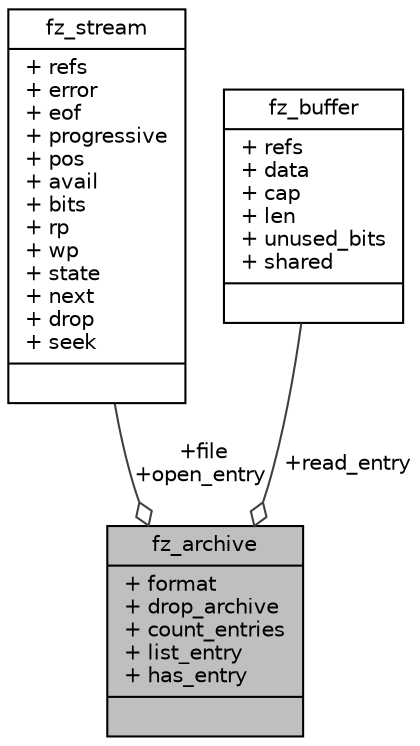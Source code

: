 digraph "fz_archive"
{
 // LATEX_PDF_SIZE
  edge [fontname="Helvetica",fontsize="10",labelfontname="Helvetica",labelfontsize="10"];
  node [fontname="Helvetica",fontsize="10",shape=record];
  Node1 [label="{fz_archive\n|+ format\l+ drop_archive\l+ count_entries\l+ list_entry\l+ has_entry\l|}",height=0.2,width=0.4,color="black", fillcolor="grey75", style="filled", fontcolor="black",tooltip=" "];
  Node2 -> Node1 [color="grey25",fontsize="10",style="solid",label=" +file\n+open_entry" ,arrowhead="odiamond",fontname="Helvetica"];
  Node2 [label="{fz_stream\n|+ refs\l+ error\l+ eof\l+ progressive\l+ pos\l+ avail\l+ bits\l+ rp\l+ wp\l+ state\l+ next\l+ drop\l+ seek\l|}",height=0.2,width=0.4,color="black", fillcolor="white", style="filled",URL="$structfz__stream.html",tooltip=" "];
  Node3 -> Node1 [color="grey25",fontsize="10",style="solid",label=" +read_entry" ,arrowhead="odiamond",fontname="Helvetica"];
  Node3 [label="{fz_buffer\n|+ refs\l+ data\l+ cap\l+ len\l+ unused_bits\l+ shared\l|}",height=0.2,width=0.4,color="black", fillcolor="white", style="filled",URL="$structfz__buffer.html",tooltip=" "];
}
